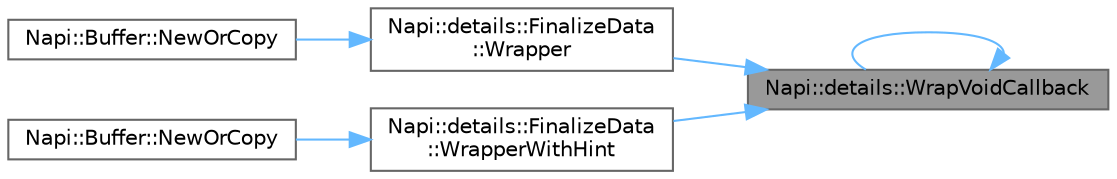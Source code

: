 digraph "Napi::details::WrapVoidCallback"
{
 // LATEX_PDF_SIZE
  bgcolor="transparent";
  edge [fontname=Helvetica,fontsize=10,labelfontname=Helvetica,labelfontsize=10];
  node [fontname=Helvetica,fontsize=10,shape=box,height=0.2,width=0.4];
  rankdir="RL";
  Node1 [id="Node000001",label="Napi::details::WrapVoidCallback",height=0.2,width=0.4,color="gray40", fillcolor="grey60", style="filled", fontcolor="black",tooltip=" "];
  Node1 -> Node2 [id="edge6_Node000001_Node000002",dir="back",color="steelblue1",style="solid",tooltip=" "];
  Node2 [id="Node000002",label="Napi::details::FinalizeData\l::Wrapper",height=0.2,width=0.4,color="grey40", fillcolor="white", style="filled",URL="$struct_napi_1_1details_1_1_finalize_data.html#aeef2f137eadbe4807703f288ade492e1",tooltip=" "];
  Node2 -> Node3 [id="edge7_Node000002_Node000003",dir="back",color="steelblue1",style="solid",tooltip=" "];
  Node3 [id="Node000003",label="Napi::Buffer::NewOrCopy",height=0.2,width=0.4,color="grey40", fillcolor="white", style="filled",URL="$class_napi_1_1_buffer.html#af8aa884969d921f542a870fae6e486b0",tooltip=" "];
  Node1 -> Node4 [id="edge8_Node000001_Node000004",dir="back",color="steelblue1",style="solid",tooltip=" "];
  Node4 [id="Node000004",label="Napi::details::FinalizeData\l::WrapperWithHint",height=0.2,width=0.4,color="grey40", fillcolor="white", style="filled",URL="$struct_napi_1_1details_1_1_finalize_data.html#a62066c13c6c6c6c1cd93931cc82220ee",tooltip=" "];
  Node4 -> Node5 [id="edge9_Node000004_Node000005",dir="back",color="steelblue1",style="solid",tooltip=" "];
  Node5 [id="Node000005",label="Napi::Buffer::NewOrCopy",height=0.2,width=0.4,color="grey40", fillcolor="white", style="filled",URL="$class_napi_1_1_buffer.html#abcdcd918b17a43324d73a357a610b80b",tooltip=" "];
  Node1 -> Node1 [id="edge10_Node000001_Node000001",dir="back",color="steelblue1",style="solid",tooltip=" "];
}
